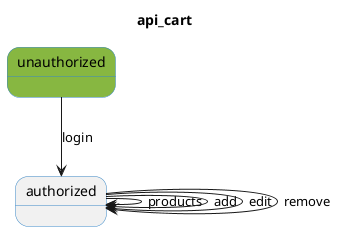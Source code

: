 @startuml
allow_mixing
title api_cart
skinparam titleBorderRoundCorner 15
skinparam titleBorderThickness 2
skinparam state {
    BackgroundColor<<initial>> #87b741
    BackgroundColor<<marked>> #3887C6
    BorderColor #3887C6
    BorderColor<<marked>> Black
    FontColor<<marked>> White
}
state "unauthorized" <<initial>>
state "authorized"
"unauthorized" --> "authorized": "login"
"authorized" --> "authorized": "products"
"authorized" --> "authorized": "add"
"authorized" --> "authorized": "edit"
"authorized" --> "authorized": "remove"
@enduml
